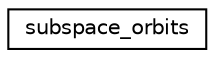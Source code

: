 digraph "Graphical Class Hierarchy"
{
  edge [fontname="Helvetica",fontsize="10",labelfontname="Helvetica",labelfontsize="10"];
  node [fontname="Helvetica",fontsize="10",shape=record];
  rankdir="LR";
  Node0 [label="subspace_orbits",height=0.2,width=0.4,color="black", fillcolor="white", style="filled",URL="$d2/d9f/classsubspace__orbits.html"];
}
